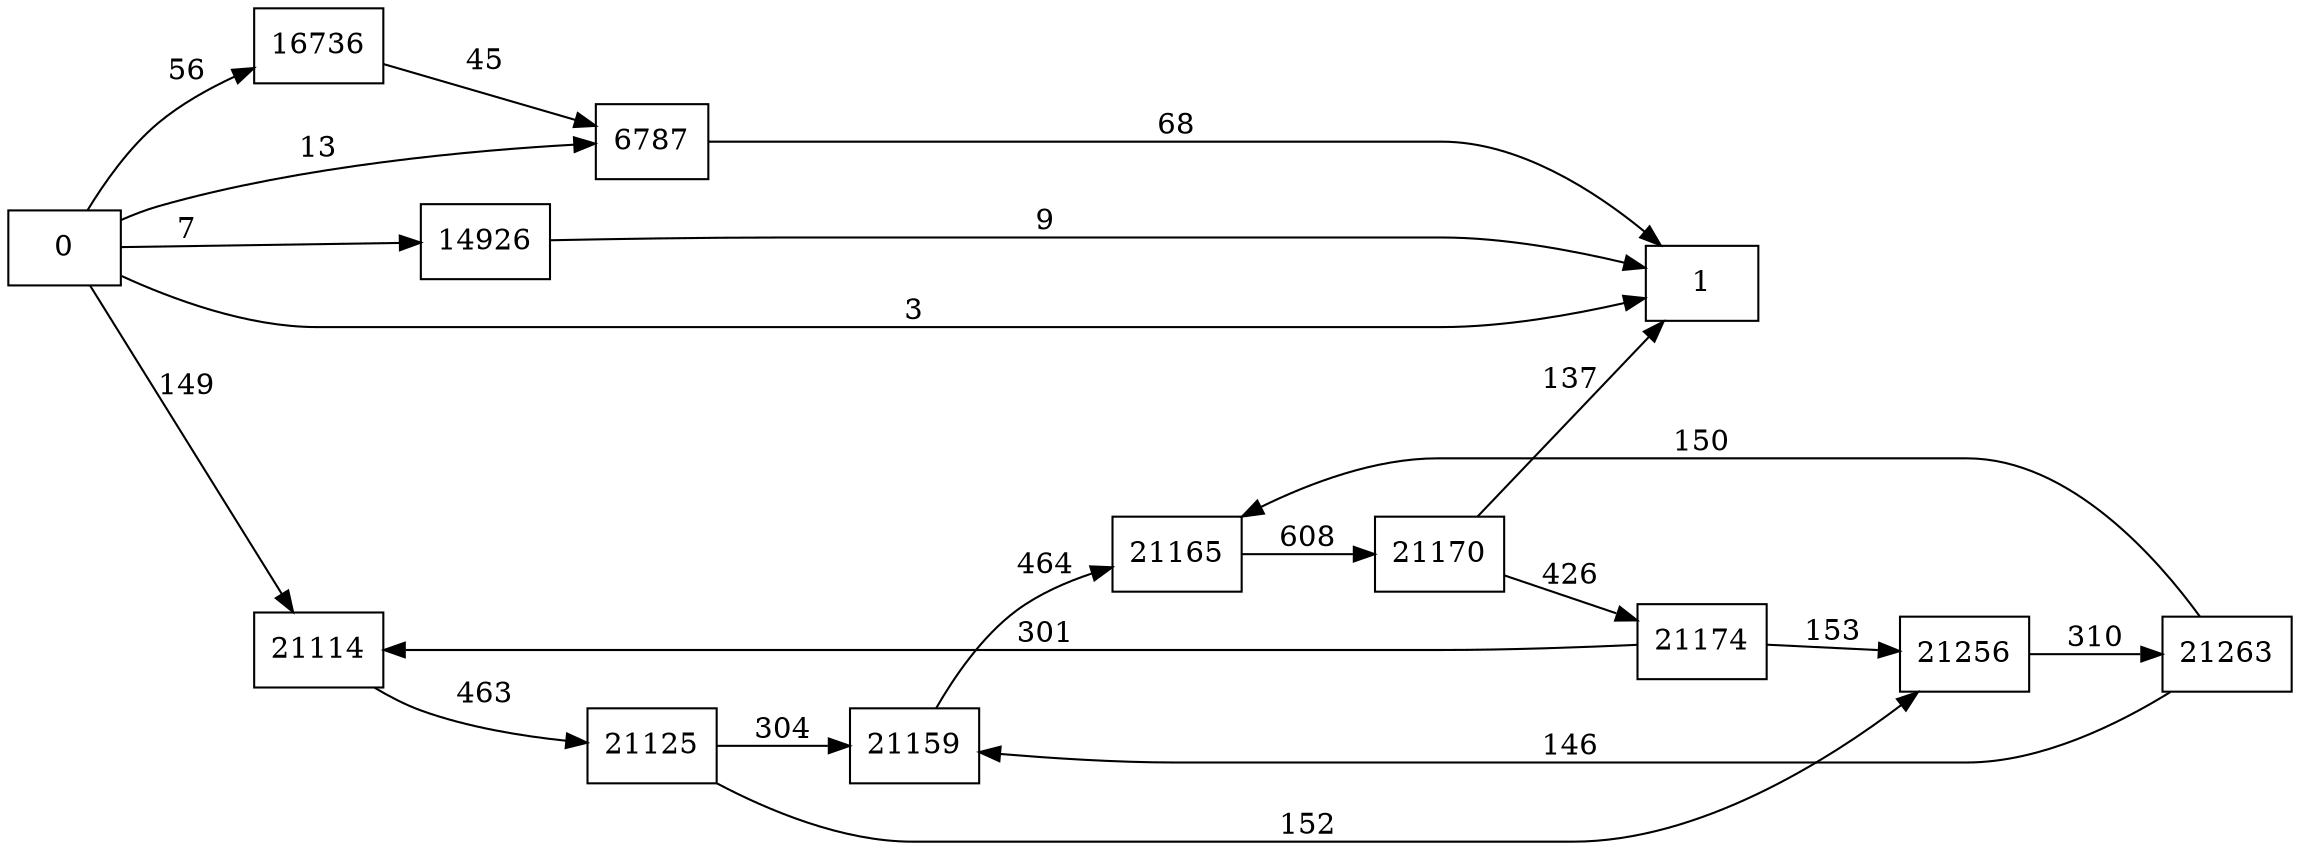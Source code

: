 digraph {
	graph [rankdir=LR]
	node [shape=rectangle]
	6787 -> 1 [label=68]
	14926 -> 1 [label=9]
	16736 -> 6787 [label=45]
	21114 -> 21125 [label=463]
	21125 -> 21159 [label=304]
	21125 -> 21256 [label=152]
	21159 -> 21165 [label=464]
	21165 -> 21170 [label=608]
	21170 -> 21174 [label=426]
	21170 -> 1 [label=137]
	21174 -> 21114 [label=301]
	21174 -> 21256 [label=153]
	21256 -> 21263 [label=310]
	21263 -> 21159 [label=146]
	21263 -> 21165 [label=150]
	0 -> 1 [label=3]
	0 -> 6787 [label=13]
	0 -> 14926 [label=7]
	0 -> 16736 [label=56]
	0 -> 21114 [label=149]
}
